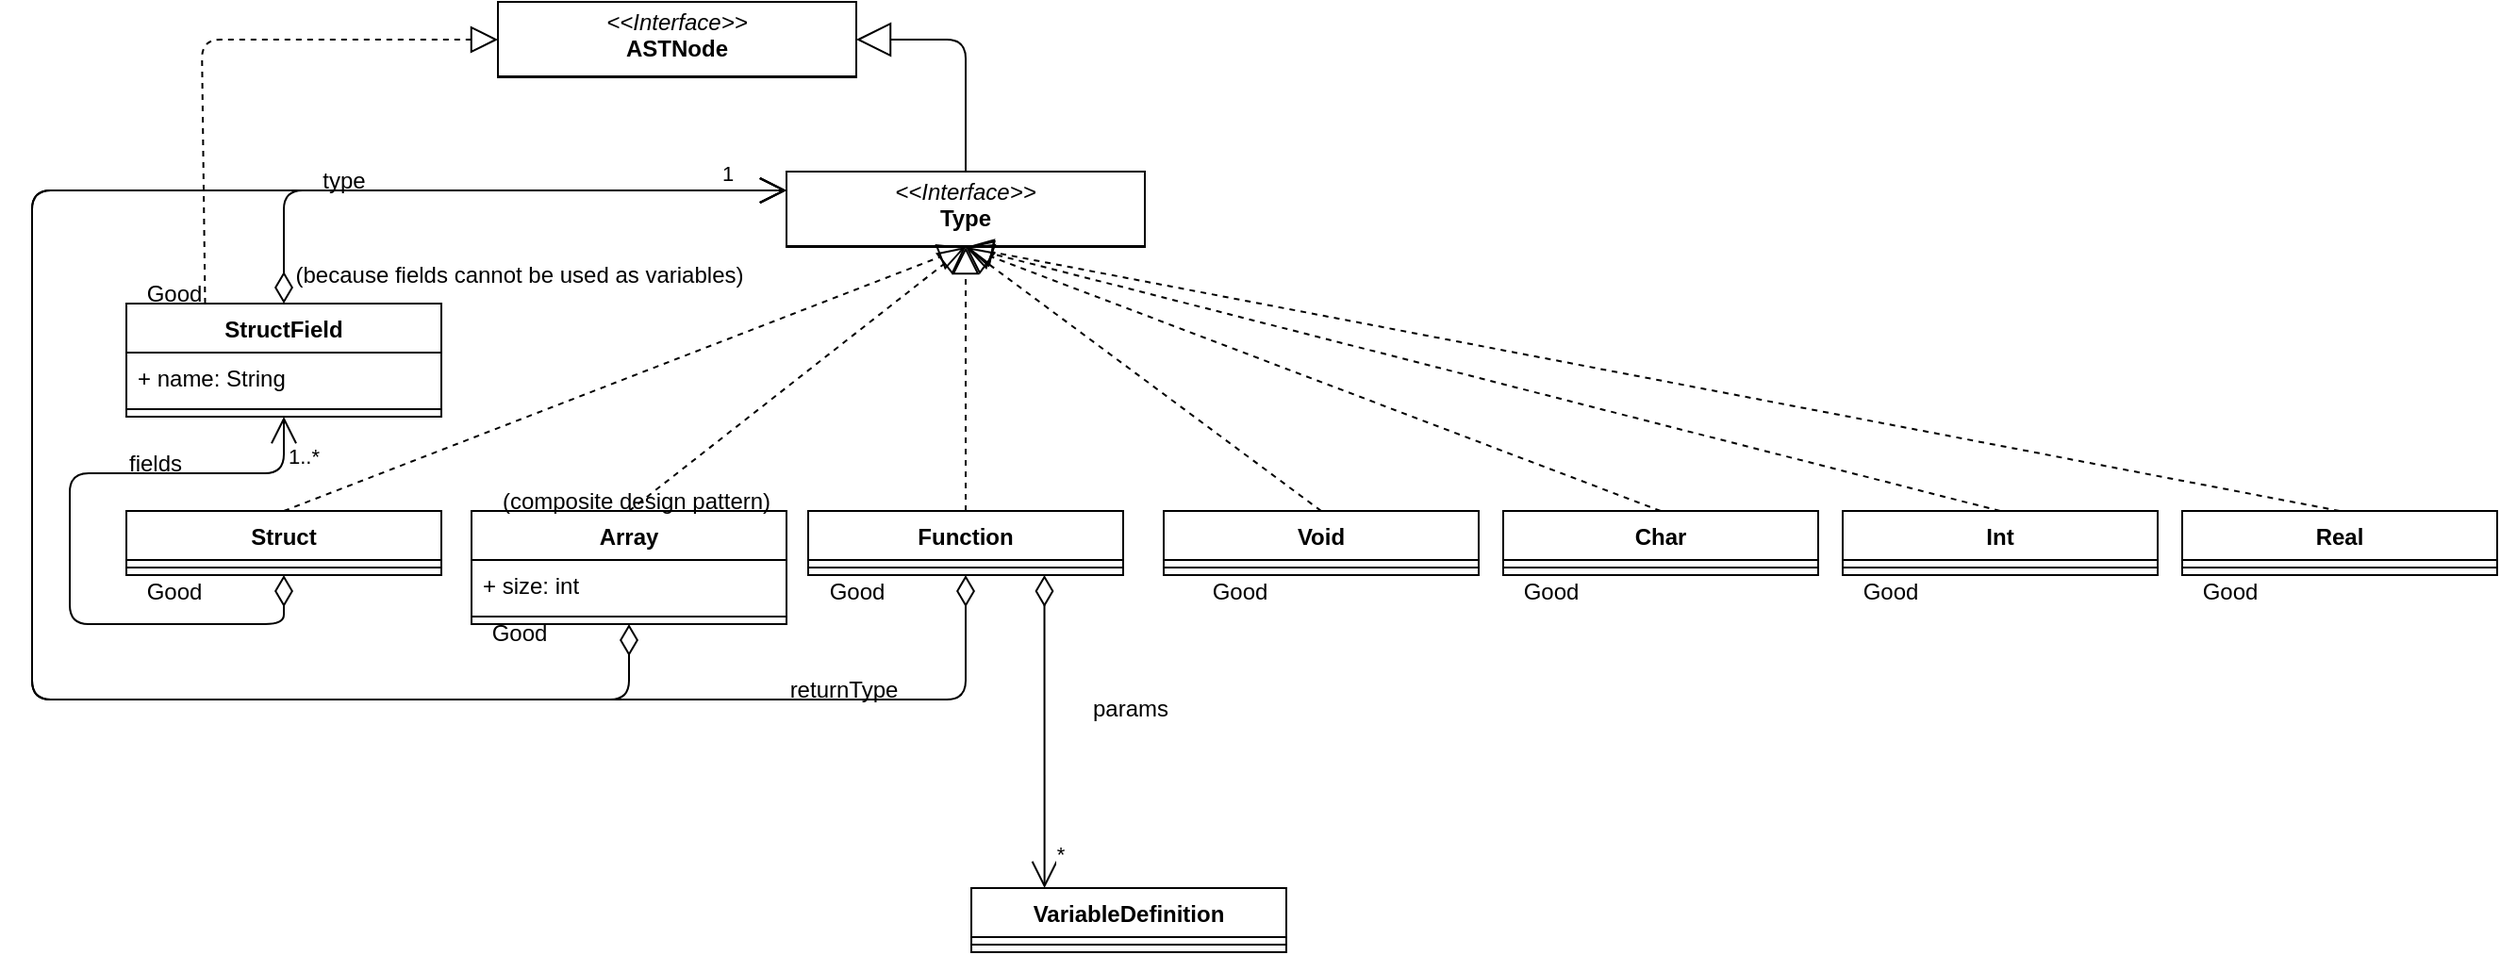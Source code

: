 <mxfile version="26.0.16">
  <diagram id="vZv2f6N4h2fVlUgS8-mH" name="Page-1">
    <mxGraphModel dx="2796" dy="918" grid="1" gridSize="10" guides="1" tooltips="1" connect="1" arrows="1" fold="1" page="1" pageScale="1" pageWidth="827" pageHeight="1169" math="0" shadow="0">
      <root>
        <mxCell id="0" />
        <mxCell id="1" parent="0" />
        <mxCell id="qDmh4E7eHORQxxPNip07-1" value="&lt;p style=&quot;margin:0px;margin-top:4px;text-align:center;&quot;&gt;&lt;i&gt;&amp;lt;&amp;lt;Interface&amp;gt;&amp;gt;&lt;/i&gt;&lt;br&gt;&lt;b&gt;Type&lt;/b&gt;&lt;/p&gt;&lt;hr size=&quot;1&quot; style=&quot;border-style:solid;&quot;&gt;&lt;p style=&quot;margin:0px;margin-left:4px;&quot;&gt;&lt;br&gt;&lt;/p&gt;" style="verticalAlign=top;align=left;overflow=fill;html=1;whiteSpace=wrap;" parent="1" vertex="1">
          <mxGeometry x="340" y="160" width="190" height="40" as="geometry" />
        </mxCell>
        <mxCell id="m8TIpPy7Mk842vxSw2Hj-17" value="Array" style="swimlane;fontStyle=1;align=center;verticalAlign=top;childLayout=stackLayout;horizontal=1;startSize=26;horizontalStack=0;resizeParent=1;resizeParentMax=0;resizeLast=0;collapsible=1;marginBottom=0;" parent="1" vertex="1">
          <mxGeometry x="173" y="340" width="167" height="60" as="geometry" />
        </mxCell>
        <mxCell id="t9cNxtIbSkjLACaHrAch-34" value="+ size: int" style="text;strokeColor=none;fillColor=none;align=left;verticalAlign=top;spacingLeft=4;spacingRight=4;overflow=hidden;rotatable=0;points=[[0,0.5],[1,0.5]];portConstraint=eastwest;" parent="m8TIpPy7Mk842vxSw2Hj-17" vertex="1">
          <mxGeometry y="26" width="167" height="26" as="geometry" />
        </mxCell>
        <mxCell id="m8TIpPy7Mk842vxSw2Hj-19" value="" style="line;strokeWidth=1;fillColor=none;align=left;verticalAlign=middle;spacingTop=-1;spacingLeft=3;spacingRight=3;rotatable=0;labelPosition=right;points=[];portConstraint=eastwest;" parent="m8TIpPy7Mk842vxSw2Hj-17" vertex="1">
          <mxGeometry y="52" width="167" height="8" as="geometry" />
        </mxCell>
        <mxCell id="m8TIpPy7Mk842vxSw2Hj-21" value="Function" style="swimlane;fontStyle=1;align=center;verticalAlign=top;childLayout=stackLayout;horizontal=1;startSize=26;horizontalStack=0;resizeParent=1;resizeParentMax=0;resizeLast=0;collapsible=1;marginBottom=0;" parent="1" vertex="1">
          <mxGeometry x="351.5" y="340" width="167" height="34" as="geometry" />
        </mxCell>
        <mxCell id="m8TIpPy7Mk842vxSw2Hj-23" value="" style="line;strokeWidth=1;fillColor=none;align=left;verticalAlign=middle;spacingTop=-1;spacingLeft=3;spacingRight=3;rotatable=0;labelPosition=right;points=[];portConstraint=eastwest;" parent="m8TIpPy7Mk842vxSw2Hj-21" vertex="1">
          <mxGeometry y="26" width="167" height="8" as="geometry" />
        </mxCell>
        <mxCell id="m8TIpPy7Mk842vxSw2Hj-24" value="Struct" style="swimlane;fontStyle=1;align=center;verticalAlign=top;childLayout=stackLayout;horizontal=1;startSize=26;horizontalStack=0;resizeParent=1;resizeParentMax=0;resizeLast=0;collapsible=1;marginBottom=0;" parent="1" vertex="1">
          <mxGeometry x="-10" y="340" width="167" height="34" as="geometry" />
        </mxCell>
        <mxCell id="m8TIpPy7Mk842vxSw2Hj-26" value="" style="line;strokeWidth=1;fillColor=none;align=left;verticalAlign=middle;spacingTop=-1;spacingLeft=3;spacingRight=3;rotatable=0;labelPosition=right;points=[];portConstraint=eastwest;" parent="m8TIpPy7Mk842vxSw2Hj-24" vertex="1">
          <mxGeometry y="26" width="167" height="8" as="geometry" />
        </mxCell>
        <mxCell id="m8TIpPy7Mk842vxSw2Hj-27" value="1..*" style="endArrow=open;html=1;endSize=12;startArrow=diamondThin;startSize=14;startFill=0;edgeStyle=orthogonalEdgeStyle;align=left;verticalAlign=bottom;exitX=0.5;exitY=1;exitDx=0;exitDy=0;entryX=0.5;entryY=1;entryDx=0;entryDy=0;" parent="1" source="m8TIpPy7Mk842vxSw2Hj-24" target="t9cNxtIbSkjLACaHrAch-37" edge="1">
          <mxGeometry x="0.835" relative="1" as="geometry">
            <mxPoint x="110" y="480" as="sourcePoint" />
            <mxPoint x="270" y="480" as="targetPoint" />
            <mxPoint as="offset" />
            <Array as="points">
              <mxPoint x="74" y="400" />
              <mxPoint x="-40" y="400" />
              <mxPoint x="-40" y="320" />
              <mxPoint x="74" y="320" />
            </Array>
          </mxGeometry>
        </mxCell>
        <mxCell id="m8TIpPy7Mk842vxSw2Hj-31" value="" style="endArrow=block;dashed=1;endFill=0;endSize=12;html=1;entryX=0.5;entryY=1;entryDx=0;entryDy=0;exitX=0.5;exitY=0;exitDx=0;exitDy=0;" parent="1" source="m8TIpPy7Mk842vxSw2Hj-24" target="qDmh4E7eHORQxxPNip07-1" edge="1">
          <mxGeometry width="160" relative="1" as="geometry">
            <mxPoint x="180" y="240" as="sourcePoint" />
            <mxPoint x="340" y="240" as="targetPoint" />
          </mxGeometry>
        </mxCell>
        <mxCell id="m8TIpPy7Mk842vxSw2Hj-33" value="" style="endArrow=block;dashed=1;endFill=0;endSize=12;html=1;entryX=0.5;entryY=1;entryDx=0;entryDy=0;exitX=0.5;exitY=0;exitDx=0;exitDy=0;" parent="1" source="m8TIpPy7Mk842vxSw2Hj-17" target="qDmh4E7eHORQxxPNip07-1" edge="1">
          <mxGeometry width="160" relative="1" as="geometry">
            <mxPoint x="624" y="350" as="sourcePoint" />
            <mxPoint x="445" y="210" as="targetPoint" />
          </mxGeometry>
        </mxCell>
        <mxCell id="m8TIpPy7Mk842vxSw2Hj-34" value="" style="endArrow=block;dashed=1;endFill=0;endSize=12;html=1;exitX=0.5;exitY=0;exitDx=0;exitDy=0;entryX=0.5;entryY=1;entryDx=0;entryDy=0;" parent="1" source="m8TIpPy7Mk842vxSw2Hj-21" target="qDmh4E7eHORQxxPNip07-1" edge="1">
          <mxGeometry width="160" relative="1" as="geometry">
            <mxPoint x="445" y="350" as="sourcePoint" />
            <mxPoint x="445" y="210" as="targetPoint" />
          </mxGeometry>
        </mxCell>
        <mxCell id="m8TIpPy7Mk842vxSw2Hj-36" value="1" style="endArrow=open;html=1;endSize=12;startArrow=diamondThin;startSize=14;startFill=0;edgeStyle=orthogonalEdgeStyle;align=left;verticalAlign=bottom;exitX=0.5;exitY=1;exitDx=0;exitDy=0;entryX=0;entryY=0.25;entryDx=0;entryDy=0;" parent="1" source="m8TIpPy7Mk842vxSw2Hj-17" target="qDmh4E7eHORQxxPNip07-1" edge="1">
          <mxGeometry x="0.929" relative="1" as="geometry">
            <mxPoint x="84" y="384" as="sourcePoint" />
            <mxPoint x="90" y="460" as="targetPoint" />
            <mxPoint as="offset" />
            <Array as="points">
              <mxPoint x="256" y="440" />
              <mxPoint x="-60" y="440" />
              <mxPoint x="-60" y="170" />
            </Array>
          </mxGeometry>
        </mxCell>
        <mxCell id="m8TIpPy7Mk842vxSw2Hj-38" value="" style="endArrow=open;html=1;endSize=12;startArrow=diamondThin;startSize=14;startFill=0;edgeStyle=orthogonalEdgeStyle;align=left;verticalAlign=bottom;exitX=0.5;exitY=1;exitDx=0;exitDy=0;" parent="1" source="m8TIpPy7Mk842vxSw2Hj-21" edge="1">
          <mxGeometry x="0.803" relative="1" as="geometry">
            <mxPoint x="445" y="384" as="sourcePoint" />
            <mxPoint x="340" y="170" as="targetPoint" />
            <mxPoint as="offset" />
            <Array as="points">
              <mxPoint x="435" y="440" />
              <mxPoint x="-60" y="440" />
              <mxPoint x="-60" y="170" />
            </Array>
          </mxGeometry>
        </mxCell>
        <mxCell id="m8TIpPy7Mk842vxSw2Hj-39" value="&lt;p style=&quot;margin:0px;margin-top:4px;text-align:center;&quot;&gt;&lt;i&gt;&amp;lt;&amp;lt;Interface&amp;gt;&amp;gt;&lt;/i&gt;&lt;br&gt;&lt;b&gt;ASTNode&lt;/b&gt;&lt;/p&gt;&lt;hr size=&quot;1&quot; style=&quot;border-style:solid;&quot;&gt;&lt;p style=&quot;margin:0px;margin-left:4px;&quot;&gt;&lt;br&gt;&lt;/p&gt;" style="verticalAlign=top;align=left;overflow=fill;html=1;whiteSpace=wrap;" parent="1" vertex="1">
          <mxGeometry x="187" y="70" width="190" height="40" as="geometry" />
        </mxCell>
        <mxCell id="m8TIpPy7Mk842vxSw2Hj-43" value="" style="endArrow=block;endSize=16;endFill=0;html=1;entryX=1;entryY=0.5;entryDx=0;entryDy=0;exitX=0.5;exitY=0;exitDx=0;exitDy=0;" parent="1" source="qDmh4E7eHORQxxPNip07-1" target="m8TIpPy7Mk842vxSw2Hj-39" edge="1">
          <mxGeometry width="160" relative="1" as="geometry">
            <mxPoint x="556.5" y="30" as="sourcePoint" />
            <mxPoint x="377" y="90" as="targetPoint" />
            <Array as="points">
              <mxPoint x="435" y="90" />
            </Array>
          </mxGeometry>
        </mxCell>
        <mxCell id="t9cNxtIbSkjLACaHrAch-2" value="Char" style="swimlane;fontStyle=1;align=center;verticalAlign=top;childLayout=stackLayout;horizontal=1;startSize=26;horizontalStack=0;resizeParent=1;resizeParentMax=0;resizeLast=0;collapsible=1;marginBottom=0;" parent="1" vertex="1">
          <mxGeometry x="720" y="340" width="167" height="34" as="geometry" />
        </mxCell>
        <mxCell id="t9cNxtIbSkjLACaHrAch-4" value="" style="line;strokeWidth=1;fillColor=none;align=left;verticalAlign=middle;spacingTop=-1;spacingLeft=3;spacingRight=3;rotatable=0;labelPosition=right;points=[];portConstraint=eastwest;" parent="t9cNxtIbSkjLACaHrAch-2" vertex="1">
          <mxGeometry y="26" width="167" height="8" as="geometry" />
        </mxCell>
        <mxCell id="t9cNxtIbSkjLACaHrAch-5" value="Int" style="swimlane;fontStyle=1;align=center;verticalAlign=top;childLayout=stackLayout;horizontal=1;startSize=26;horizontalStack=0;resizeParent=1;resizeParentMax=0;resizeLast=0;collapsible=1;marginBottom=0;" parent="1" vertex="1">
          <mxGeometry x="900" y="340" width="167" height="34" as="geometry" />
        </mxCell>
        <mxCell id="t9cNxtIbSkjLACaHrAch-7" value="" style="line;strokeWidth=1;fillColor=none;align=left;verticalAlign=middle;spacingTop=-1;spacingLeft=3;spacingRight=3;rotatable=0;labelPosition=right;points=[];portConstraint=eastwest;" parent="t9cNxtIbSkjLACaHrAch-5" vertex="1">
          <mxGeometry y="26" width="167" height="8" as="geometry" />
        </mxCell>
        <mxCell id="t9cNxtIbSkjLACaHrAch-8" value="Real" style="swimlane;fontStyle=1;align=center;verticalAlign=top;childLayout=stackLayout;horizontal=1;startSize=26;horizontalStack=0;resizeParent=1;resizeParentMax=0;resizeLast=0;collapsible=1;marginBottom=0;" parent="1" vertex="1">
          <mxGeometry x="1080" y="340" width="167" height="34" as="geometry" />
        </mxCell>
        <mxCell id="t9cNxtIbSkjLACaHrAch-10" value="" style="line;strokeWidth=1;fillColor=none;align=left;verticalAlign=middle;spacingTop=-1;spacingLeft=3;spacingRight=3;rotatable=0;labelPosition=right;points=[];portConstraint=eastwest;" parent="t9cNxtIbSkjLACaHrAch-8" vertex="1">
          <mxGeometry y="26" width="167" height="8" as="geometry" />
        </mxCell>
        <mxCell id="t9cNxtIbSkjLACaHrAch-14" value="" style="endArrow=block;dashed=1;endFill=0;endSize=12;html=1;entryX=0.5;entryY=1;entryDx=0;entryDy=0;exitX=0.5;exitY=0;exitDx=0;exitDy=0;" parent="1" source="t9cNxtIbSkjLACaHrAch-2" target="qDmh4E7eHORQxxPNip07-1" edge="1">
          <mxGeometry width="160" relative="1" as="geometry">
            <mxPoint x="624" y="350" as="sourcePoint" />
            <mxPoint x="445" y="210" as="targetPoint" />
          </mxGeometry>
        </mxCell>
        <mxCell id="t9cNxtIbSkjLACaHrAch-15" value="" style="endArrow=block;dashed=1;endFill=0;endSize=12;html=1;entryX=0.5;entryY=1;entryDx=0;entryDy=0;exitX=0.5;exitY=0;exitDx=0;exitDy=0;" parent="1" source="t9cNxtIbSkjLACaHrAch-5" target="qDmh4E7eHORQxxPNip07-1" edge="1">
          <mxGeometry width="160" relative="1" as="geometry">
            <mxPoint x="814" y="350" as="sourcePoint" />
            <mxPoint x="445" y="210" as="targetPoint" />
          </mxGeometry>
        </mxCell>
        <mxCell id="t9cNxtIbSkjLACaHrAch-16" value="" style="endArrow=block;dashed=1;endFill=0;endSize=12;html=1;entryX=0.5;entryY=1;entryDx=0;entryDy=0;exitX=0.5;exitY=0;exitDx=0;exitDy=0;" parent="1" source="t9cNxtIbSkjLACaHrAch-8" target="qDmh4E7eHORQxxPNip07-1" edge="1">
          <mxGeometry width="160" relative="1" as="geometry">
            <mxPoint x="994" y="350" as="sourcePoint" />
            <mxPoint x="445" y="210" as="targetPoint" />
          </mxGeometry>
        </mxCell>
        <mxCell id="t9cNxtIbSkjLACaHrAch-17" value="Void" style="swimlane;fontStyle=1;align=center;verticalAlign=top;childLayout=stackLayout;horizontal=1;startSize=26;horizontalStack=0;resizeParent=1;resizeParentMax=0;resizeLast=0;collapsible=1;marginBottom=0;" parent="1" vertex="1">
          <mxGeometry x="540" y="340" width="167" height="34" as="geometry" />
        </mxCell>
        <mxCell id="t9cNxtIbSkjLACaHrAch-18" value="" style="line;strokeWidth=1;fillColor=none;align=left;verticalAlign=middle;spacingTop=-1;spacingLeft=3;spacingRight=3;rotatable=0;labelPosition=right;points=[];portConstraint=eastwest;" parent="t9cNxtIbSkjLACaHrAch-17" vertex="1">
          <mxGeometry y="26" width="167" height="8" as="geometry" />
        </mxCell>
        <mxCell id="t9cNxtIbSkjLACaHrAch-20" value="" style="endArrow=block;dashed=1;endFill=0;endSize=12;html=1;entryX=0.5;entryY=1;entryDx=0;entryDy=0;exitX=0.5;exitY=0;exitDx=0;exitDy=0;" parent="1" source="t9cNxtIbSkjLACaHrAch-17" target="qDmh4E7eHORQxxPNip07-1" edge="1">
          <mxGeometry width="160" relative="1" as="geometry">
            <mxPoint x="814" y="350" as="sourcePoint" />
            <mxPoint x="445" y="210" as="targetPoint" />
          </mxGeometry>
        </mxCell>
        <mxCell id="t9cNxtIbSkjLACaHrAch-21" value="returnType" style="text;html=1;align=center;verticalAlign=middle;resizable=0;points=[];autosize=1;strokeColor=none;fillColor=none;" parent="1" vertex="1">
          <mxGeometry x="330" y="420" width="80" height="30" as="geometry" />
        </mxCell>
        <mxCell id="t9cNxtIbSkjLACaHrAch-22" value="Good" style="text;html=1;align=center;verticalAlign=middle;resizable=0;points=[];autosize=1;strokeColor=none;fillColor=none;" parent="1" vertex="1">
          <mxGeometry x="555" y="368" width="50" height="30" as="geometry" />
        </mxCell>
        <mxCell id="t9cNxtIbSkjLACaHrAch-23" value="Good" style="text;html=1;align=center;verticalAlign=middle;resizable=0;points=[];autosize=1;strokeColor=none;fillColor=none;" parent="1" vertex="1">
          <mxGeometry x="720" y="368" width="50" height="30" as="geometry" />
        </mxCell>
        <mxCell id="t9cNxtIbSkjLACaHrAch-24" value="Good" style="text;html=1;align=center;verticalAlign=middle;resizable=0;points=[];autosize=1;strokeColor=none;fillColor=none;" parent="1" vertex="1">
          <mxGeometry x="900" y="368" width="50" height="30" as="geometry" />
        </mxCell>
        <mxCell id="t9cNxtIbSkjLACaHrAch-25" value="Good" style="text;html=1;align=center;verticalAlign=middle;resizable=0;points=[];autosize=1;strokeColor=none;fillColor=none;" parent="1" vertex="1">
          <mxGeometry x="1080" y="368" width="50" height="30" as="geometry" />
        </mxCell>
        <mxCell id="t9cNxtIbSkjLACaHrAch-26" value="Good" style="text;html=1;align=center;verticalAlign=middle;resizable=0;points=[];autosize=1;strokeColor=none;fillColor=none;" parent="1" vertex="1">
          <mxGeometry x="351.5" y="368" width="50" height="30" as="geometry" />
        </mxCell>
        <mxCell id="t9cNxtIbSkjLACaHrAch-27" value="" style="endArrow=open;html=1;endSize=12;startArrow=diamondThin;startSize=14;startFill=0;edgeStyle=orthogonalEdgeStyle;align=left;verticalAlign=bottom;exitX=0.75;exitY=1;exitDx=0;exitDy=0;" parent="1" source="m8TIpPy7Mk842vxSw2Hj-21" target="t9cNxtIbSkjLACaHrAch-30" edge="1">
          <mxGeometry x="0.803" relative="1" as="geometry">
            <mxPoint x="445" y="380" as="sourcePoint" />
            <mxPoint x="460" y="510" as="targetPoint" />
            <mxPoint as="offset" />
            <Array as="points">
              <mxPoint x="477" y="490" />
              <mxPoint x="477" y="490" />
            </Array>
          </mxGeometry>
        </mxCell>
        <mxCell id="t9cNxtIbSkjLACaHrAch-28" value="*" style="edgeLabel;html=1;align=center;verticalAlign=middle;resizable=0;points=[];" parent="t9cNxtIbSkjLACaHrAch-27" connectable="0" vertex="1">
          <mxGeometry x="0.945" relative="1" as="geometry">
            <mxPoint x="8" y="-14" as="offset" />
          </mxGeometry>
        </mxCell>
        <mxCell id="t9cNxtIbSkjLACaHrAch-29" value="params" style="text;html=1;align=center;verticalAlign=middle;resizable=0;points=[];autosize=1;strokeColor=none;fillColor=none;" parent="1" vertex="1">
          <mxGeometry x="491.5" y="430" width="60" height="30" as="geometry" />
        </mxCell>
        <mxCell id="t9cNxtIbSkjLACaHrAch-30" value="VariableDefinition" style="swimlane;fontStyle=1;align=center;verticalAlign=top;childLayout=stackLayout;horizontal=1;startSize=26;horizontalStack=0;resizeParent=1;resizeParentMax=0;resizeLast=0;collapsible=1;marginBottom=0;" parent="1" vertex="1">
          <mxGeometry x="438" y="540" width="167" height="34" as="geometry" />
        </mxCell>
        <mxCell id="t9cNxtIbSkjLACaHrAch-31" value="" style="line;strokeWidth=1;fillColor=none;align=left;verticalAlign=middle;spacingTop=-1;spacingLeft=3;spacingRight=3;rotatable=0;labelPosition=right;points=[];portConstraint=eastwest;" parent="t9cNxtIbSkjLACaHrAch-30" vertex="1">
          <mxGeometry y="26" width="167" height="8" as="geometry" />
        </mxCell>
        <mxCell id="t9cNxtIbSkjLACaHrAch-33" value="type" style="text;html=1;align=center;verticalAlign=middle;resizable=0;points=[];autosize=1;strokeColor=none;fillColor=none;" parent="1" vertex="1">
          <mxGeometry x="80" y="150" width="50" height="30" as="geometry" />
        </mxCell>
        <mxCell id="t9cNxtIbSkjLACaHrAch-35" value="Good" style="text;html=1;align=center;verticalAlign=middle;resizable=0;points=[];autosize=1;strokeColor=none;fillColor=none;" parent="1" vertex="1">
          <mxGeometry x="173" y="390" width="50" height="30" as="geometry" />
        </mxCell>
        <mxCell id="t9cNxtIbSkjLACaHrAch-36" value="(composite design pattern)" style="text;html=1;align=center;verticalAlign=middle;resizable=0;points=[];autosize=1;strokeColor=none;fillColor=none;" parent="1" vertex="1">
          <mxGeometry x="175" y="320" width="170" height="30" as="geometry" />
        </mxCell>
        <mxCell id="t9cNxtIbSkjLACaHrAch-37" value="StructField" style="swimlane;fontStyle=1;align=center;verticalAlign=top;childLayout=stackLayout;horizontal=1;startSize=26;horizontalStack=0;resizeParent=1;resizeParentMax=0;resizeLast=0;collapsible=1;marginBottom=0;" parent="1" vertex="1">
          <mxGeometry x="-10" y="230" width="167" height="60" as="geometry" />
        </mxCell>
        <mxCell id="t9cNxtIbSkjLACaHrAch-40" value="+ name: String" style="text;strokeColor=none;fillColor=none;align=left;verticalAlign=top;spacingLeft=4;spacingRight=4;overflow=hidden;rotatable=0;points=[[0,0.5],[1,0.5]];portConstraint=eastwest;" parent="t9cNxtIbSkjLACaHrAch-37" vertex="1">
          <mxGeometry y="26" width="167" height="26" as="geometry" />
        </mxCell>
        <mxCell id="t9cNxtIbSkjLACaHrAch-38" value="" style="line;strokeWidth=1;fillColor=none;align=left;verticalAlign=middle;spacingTop=-1;spacingLeft=3;spacingRight=3;rotatable=0;labelPosition=right;points=[];portConstraint=eastwest;" parent="t9cNxtIbSkjLACaHrAch-37" vertex="1">
          <mxGeometry y="52" width="167" height="8" as="geometry" />
        </mxCell>
        <mxCell id="t9cNxtIbSkjLACaHrAch-42" value="" style="endArrow=open;html=1;endSize=12;startArrow=diamondThin;startSize=14;startFill=0;edgeStyle=orthogonalEdgeStyle;align=left;verticalAlign=bottom;exitX=0.5;exitY=0;exitDx=0;exitDy=0;entryX=0;entryY=0.25;entryDx=0;entryDy=0;" parent="1" source="t9cNxtIbSkjLACaHrAch-37" target="qDmh4E7eHORQxxPNip07-1" edge="1">
          <mxGeometry x="0.929" relative="1" as="geometry">
            <mxPoint x="266" y="410" as="sourcePoint" />
            <mxPoint x="350" y="180" as="targetPoint" />
            <mxPoint as="offset" />
            <Array as="points">
              <mxPoint x="74" y="170" />
            </Array>
          </mxGeometry>
        </mxCell>
        <mxCell id="t9cNxtIbSkjLACaHrAch-44" value="fields" style="text;html=1;align=center;verticalAlign=middle;resizable=0;points=[];autosize=1;strokeColor=none;fillColor=none;" parent="1" vertex="1">
          <mxGeometry x="-20" y="300" width="50" height="30" as="geometry" />
        </mxCell>
        <mxCell id="t9cNxtIbSkjLACaHrAch-45" value="Good" style="text;html=1;align=center;verticalAlign=middle;resizable=0;points=[];autosize=1;strokeColor=none;fillColor=none;" parent="1" vertex="1">
          <mxGeometry x="-10" y="368" width="50" height="30" as="geometry" />
        </mxCell>
        <mxCell id="t9cNxtIbSkjLACaHrAch-46" value="(because fields cannot be used as variables)" style="text;html=1;align=center;verticalAlign=middle;resizable=0;points=[];autosize=1;strokeColor=none;fillColor=none;" parent="1" vertex="1">
          <mxGeometry x="68" y="200" width="260" height="30" as="geometry" />
        </mxCell>
        <mxCell id="t9cNxtIbSkjLACaHrAch-47" value="Good" style="text;html=1;align=center;verticalAlign=middle;resizable=0;points=[];autosize=1;strokeColor=none;fillColor=none;" parent="1" vertex="1">
          <mxGeometry x="-10" y="210" width="50" height="30" as="geometry" />
        </mxCell>
        <mxCell id="m72kVHN5zDNY4WgHaptw-1" value="" style="endArrow=block;dashed=1;endFill=0;endSize=12;html=1;entryX=0;entryY=0.5;entryDx=0;entryDy=0;exitX=0.25;exitY=0;exitDx=0;exitDy=0;" parent="1" source="t9cNxtIbSkjLACaHrAch-37" target="m8TIpPy7Mk842vxSw2Hj-39" edge="1">
          <mxGeometry width="160" relative="1" as="geometry">
            <mxPoint x="84" y="350" as="sourcePoint" />
            <mxPoint x="445" y="210" as="targetPoint" />
            <Array as="points">
              <mxPoint x="30" y="90" />
            </Array>
          </mxGeometry>
        </mxCell>
      </root>
    </mxGraphModel>
  </diagram>
</mxfile>
